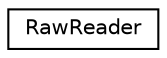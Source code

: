 digraph "Graphical Class Hierarchy"
{
  edge [fontname="Helvetica",fontsize="10",labelfontname="Helvetica",labelfontsize="10"];
  node [fontname="Helvetica",fontsize="10",shape=record];
  rankdir="LR";
  Node0 [label="RawReader",height=0.2,width=0.4,color="black", fillcolor="white", style="filled",URL="$classRawReader.html"];
}
